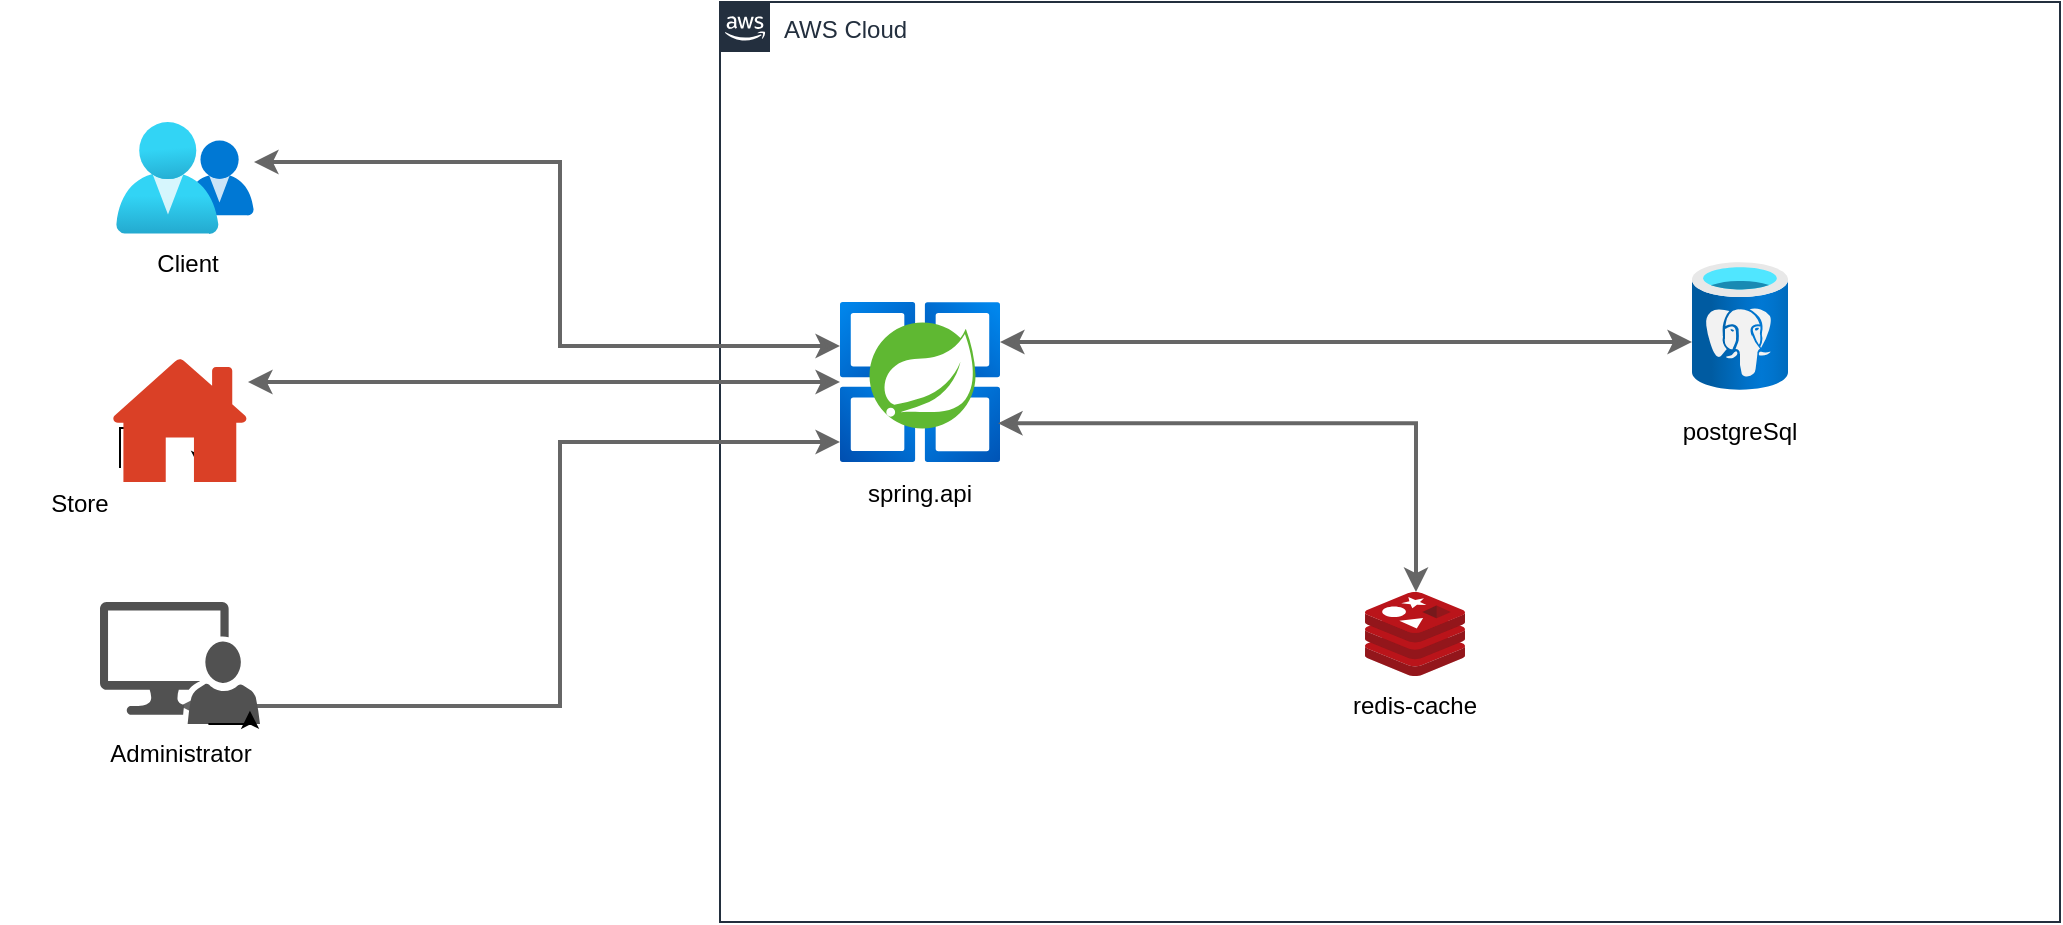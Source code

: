<mxfile version="24.7.7">
  <diagram id="Ht1M8jgEwFfnCIfOTk4-" name="Page-1">
    <mxGraphModel dx="1357" dy="1714" grid="1" gridSize="10" guides="1" tooltips="1" connect="1" arrows="1" fold="1" page="1" pageScale="1" pageWidth="1169" pageHeight="827" math="0" shadow="0">
      <root>
        <mxCell id="0" />
        <mxCell id="1" parent="0" />
        <mxCell id="UEzPUAAOIrF-is8g5C7q-154" value="AWS Cloud" style="points=[[0,0],[0.25,0],[0.5,0],[0.75,0],[1,0],[1,0.25],[1,0.5],[1,0.75],[1,1],[0.75,1],[0.5,1],[0.25,1],[0,1],[0,0.75],[0,0.5],[0,0.25]];outlineConnect=0;gradientColor=none;html=1;whiteSpace=wrap;fontSize=12;fontStyle=0;shape=mxgraph.aws4.group;grIcon=mxgraph.aws4.group_aws_cloud_alt;strokeColor=#232F3E;fillColor=none;verticalAlign=top;align=left;spacingLeft=30;fontColor=#232F3E;dashed=0;labelBackgroundColor=#ffffff;container=1;pointerEvents=0;collapsible=0;recursiveResize=0;" parent="1" vertex="1">
          <mxGeometry x="390" y="-780" width="670" height="460" as="geometry" />
        </mxCell>
        <mxCell id="kW9bwpEg3o9VYwJ-9TIL-31" value="" style="group" vertex="1" connectable="0" parent="UEzPUAAOIrF-is8g5C7q-154">
          <mxGeometry x="480" y="130" width="60" height="100" as="geometry" />
        </mxCell>
        <mxCell id="kW9bwpEg3o9VYwJ-9TIL-29" value="" style="image;aspect=fixed;html=1;points=[];align=center;fontSize=12;image=img/lib/azure2/databases/Azure_Database_PostgreSQL_Server.svg;" vertex="1" parent="kW9bwpEg3o9VYwJ-9TIL-31">
          <mxGeometry x="6" width="48" height="64" as="geometry" />
        </mxCell>
        <mxCell id="kW9bwpEg3o9VYwJ-9TIL-30" value="postgreSql" style="text;strokeColor=none;align=center;fillColor=none;html=1;verticalAlign=middle;whiteSpace=wrap;rounded=0;" vertex="1" parent="kW9bwpEg3o9VYwJ-9TIL-31">
          <mxGeometry y="70" width="60" height="30" as="geometry" />
        </mxCell>
        <mxCell id="kW9bwpEg3o9VYwJ-9TIL-32" value="" style="group" vertex="1" connectable="0" parent="UEzPUAAOIrF-is8g5C7q-154">
          <mxGeometry x="60" y="150" width="80" height="111" as="geometry" />
        </mxCell>
        <mxCell id="kW9bwpEg3o9VYwJ-9TIL-23" value="" style="image;aspect=fixed;html=1;points=[];align=center;fontSize=12;image=img/lib/azure2/compute/Azure_Spring_Cloud.svg;" vertex="1" parent="kW9bwpEg3o9VYwJ-9TIL-32">
          <mxGeometry width="80" height="80" as="geometry" />
        </mxCell>
        <mxCell id="kW9bwpEg3o9VYwJ-9TIL-28" value="spring.api" style="text;strokeColor=none;align=center;fillColor=none;html=1;verticalAlign=middle;whiteSpace=wrap;rounded=0;" vertex="1" parent="kW9bwpEg3o9VYwJ-9TIL-32">
          <mxGeometry x="10" y="81" width="60" height="30" as="geometry" />
        </mxCell>
        <mxCell id="kW9bwpEg3o9VYwJ-9TIL-36" value="" style="group" vertex="1" connectable="0" parent="UEzPUAAOIrF-is8g5C7q-154">
          <mxGeometry x="300" y="295" width="95" height="72" as="geometry" />
        </mxCell>
        <mxCell id="kW9bwpEg3o9VYwJ-9TIL-33" value="" style="image;sketch=0;aspect=fixed;html=1;points=[];align=center;fontSize=12;image=img/lib/mscae/Cache_Redis_Product.svg;" vertex="1" parent="kW9bwpEg3o9VYwJ-9TIL-36">
          <mxGeometry x="22.5" width="50" height="42" as="geometry" />
        </mxCell>
        <mxCell id="kW9bwpEg3o9VYwJ-9TIL-35" value="redis-cache" style="text;strokeColor=none;align=center;fillColor=none;html=1;verticalAlign=middle;whiteSpace=wrap;rounded=0;" vertex="1" parent="kW9bwpEg3o9VYwJ-9TIL-36">
          <mxGeometry y="42" width="95" height="30" as="geometry" />
        </mxCell>
        <mxCell id="kW9bwpEg3o9VYwJ-9TIL-44" value="" style="endArrow=classic;startArrow=classic;html=1;rounded=0;exitX=0.662;exitY=0.525;exitDx=0;exitDy=0;exitPerimeter=0;strokeColor=#666666;strokeWidth=2;edgeStyle=orthogonalEdgeStyle;" edge="1" parent="UEzPUAAOIrF-is8g5C7q-154" target="kW9bwpEg3o9VYwJ-9TIL-23">
          <mxGeometry width="50" height="50" relative="1" as="geometry">
            <mxPoint x="-270" y="352.025" as="sourcePoint" />
            <mxPoint x="94.74" y="220" as="targetPoint" />
            <Array as="points">
              <mxPoint x="-80" y="352" />
              <mxPoint x="-80" y="220" />
            </Array>
          </mxGeometry>
        </mxCell>
        <mxCell id="kW9bwpEg3o9VYwJ-9TIL-41" value="" style="endArrow=classic;startArrow=classic;html=1;rounded=0;strokeColor=#666666;strokeWidth=2;edgeStyle=orthogonalEdgeStyle;" edge="1" parent="UEzPUAAOIrF-is8g5C7q-154">
          <mxGeometry width="50" height="50" relative="1" as="geometry">
            <mxPoint x="-233" y="80" as="sourcePoint" />
            <mxPoint x="60" y="172" as="targetPoint" />
            <Array as="points">
              <mxPoint x="-80" y="80" />
              <mxPoint x="-80" y="172" />
            </Array>
          </mxGeometry>
        </mxCell>
        <mxCell id="kW9bwpEg3o9VYwJ-9TIL-49" value="" style="endArrow=classic;startArrow=classic;html=1;rounded=0;strokeColor=#666666;strokeWidth=2;edgeStyle=orthogonalEdgeStyle;" edge="1" parent="UEzPUAAOIrF-is8g5C7q-154">
          <mxGeometry width="50" height="50" relative="1" as="geometry">
            <mxPoint x="140" y="170" as="sourcePoint" />
            <mxPoint x="486" y="170" as="targetPoint" />
            <Array as="points">
              <mxPoint x="390" y="170" />
              <mxPoint x="390" y="170" />
            </Array>
          </mxGeometry>
        </mxCell>
        <mxCell id="kW9bwpEg3o9VYwJ-9TIL-50" value="" style="endArrow=classic;startArrow=classic;html=1;rounded=0;strokeColor=#666666;strokeWidth=2;edgeStyle=orthogonalEdgeStyle;exitX=0.988;exitY=0.758;exitDx=0;exitDy=0;exitPerimeter=0;" edge="1" parent="UEzPUAAOIrF-is8g5C7q-154" source="kW9bwpEg3o9VYwJ-9TIL-23" target="kW9bwpEg3o9VYwJ-9TIL-33">
          <mxGeometry width="50" height="50" relative="1" as="geometry">
            <mxPoint x="130" y="230" as="sourcePoint" />
            <mxPoint x="402.5" y="240" as="targetPoint" />
            <Array as="points">
              <mxPoint x="348" y="211" />
            </Array>
          </mxGeometry>
        </mxCell>
        <mxCell id="kW9bwpEg3o9VYwJ-9TIL-8" value="" style="group" vertex="1" connectable="0" parent="1">
          <mxGeometry x="74" y="-720" width="80" height="86" as="geometry" />
        </mxCell>
        <mxCell id="kW9bwpEg3o9VYwJ-9TIL-3" value="" style="image;aspect=fixed;html=1;points=[];align=center;fontSize=12;image=img/lib/azure2/management_governance/My_Customers.svg;" vertex="1" parent="kW9bwpEg3o9VYwJ-9TIL-8">
          <mxGeometry x="14" width="69" height="56.0" as="geometry" />
        </mxCell>
        <mxCell id="kW9bwpEg3o9VYwJ-9TIL-7" value="Client" style="text;strokeColor=none;align=center;fillColor=none;html=1;verticalAlign=middle;whiteSpace=wrap;rounded=0;" vertex="1" parent="kW9bwpEg3o9VYwJ-9TIL-8">
          <mxGeometry x="20" y="56" width="60" height="30" as="geometry" />
        </mxCell>
        <mxCell id="kW9bwpEg3o9VYwJ-9TIL-10" value="" style="group" vertex="1" connectable="0" parent="1">
          <mxGeometry x="30" y="-610" width="80" height="100" as="geometry" />
        </mxCell>
        <mxCell id="kW9bwpEg3o9VYwJ-9TIL-47" style="edgeStyle=orthogonalEdgeStyle;rounded=0;orthogonalLoop=1;jettySize=auto;html=1;exitX=0.75;exitY=0;exitDx=0;exitDy=0;" edge="1" parent="kW9bwpEg3o9VYwJ-9TIL-10" source="kW9bwpEg3o9VYwJ-9TIL-9">
          <mxGeometry relative="1" as="geometry">
            <mxPoint x="100" y="63" as="targetPoint" />
          </mxGeometry>
        </mxCell>
        <mxCell id="kW9bwpEg3o9VYwJ-9TIL-9" value="Store" style="text;strokeColor=none;align=center;fillColor=none;html=1;verticalAlign=middle;whiteSpace=wrap;rounded=0;" vertex="1" parent="kW9bwpEg3o9VYwJ-9TIL-10">
          <mxGeometry y="62.963" width="80" height="37.037" as="geometry" />
        </mxCell>
        <mxCell id="kW9bwpEg3o9VYwJ-9TIL-14" value="" style="group" vertex="1" connectable="0" parent="1">
          <mxGeometry x="80" y="-480" width="80" height="91" as="geometry" />
        </mxCell>
        <mxCell id="kW9bwpEg3o9VYwJ-9TIL-11" value="" style="sketch=0;pointerEvents=1;shadow=0;dashed=0;html=1;strokeColor=none;labelPosition=center;verticalLabelPosition=bottom;verticalAlign=top;align=center;fillColor=#515151;shape=mxgraph.mscae.system_center.admin_console" vertex="1" parent="kW9bwpEg3o9VYwJ-9TIL-14">
          <mxGeometry width="80" height="61" as="geometry" />
        </mxCell>
        <mxCell id="kW9bwpEg3o9VYwJ-9TIL-13" value="Administrator" style="text;strokeColor=none;align=center;fillColor=none;html=1;verticalAlign=middle;whiteSpace=wrap;rounded=0;" vertex="1" parent="kW9bwpEg3o9VYwJ-9TIL-14">
          <mxGeometry x="11.598" y="61" width="56.805" height="30" as="geometry" />
        </mxCell>
        <mxCell id="kW9bwpEg3o9VYwJ-9TIL-24" style="edgeStyle=orthogonalEdgeStyle;rounded=0;orthogonalLoop=1;jettySize=auto;html=1;exitX=0.75;exitY=0;exitDx=0;exitDy=0;entryX=0.937;entryY=0.891;entryDx=0;entryDy=0;entryPerimeter=0;" edge="1" parent="kW9bwpEg3o9VYwJ-9TIL-14" source="kW9bwpEg3o9VYwJ-9TIL-13" target="kW9bwpEg3o9VYwJ-9TIL-11">
          <mxGeometry relative="1" as="geometry" />
        </mxCell>
        <mxCell id="kW9bwpEg3o9VYwJ-9TIL-46" value="" style="endArrow=classic;startArrow=classic;html=1;rounded=0;strokeColor=#666666;strokeWidth=2;edgeStyle=orthogonalEdgeStyle;" edge="1" parent="1" source="kW9bwpEg3o9VYwJ-9TIL-6" target="kW9bwpEg3o9VYwJ-9TIL-23">
          <mxGeometry width="50" height="50" relative="1" as="geometry">
            <mxPoint x="550" y="-530" as="sourcePoint" />
            <mxPoint x="600" y="-580" as="targetPoint" />
            <Array as="points">
              <mxPoint x="400" y="-590" />
              <mxPoint x="400" y="-590" />
            </Array>
          </mxGeometry>
        </mxCell>
        <mxCell id="kW9bwpEg3o9VYwJ-9TIL-6" value="" style="sketch=0;pointerEvents=1;shadow=0;dashed=0;html=1;strokeColor=none;labelPosition=center;verticalLabelPosition=bottom;verticalAlign=top;outlineConnect=0;align=center;shape=mxgraph.office.concepts.home;fillColor=#DA4026;" vertex="1" parent="1">
          <mxGeometry x="86" y="-601.73" width="68" height="61.728" as="geometry" />
        </mxCell>
      </root>
    </mxGraphModel>
  </diagram>
</mxfile>
